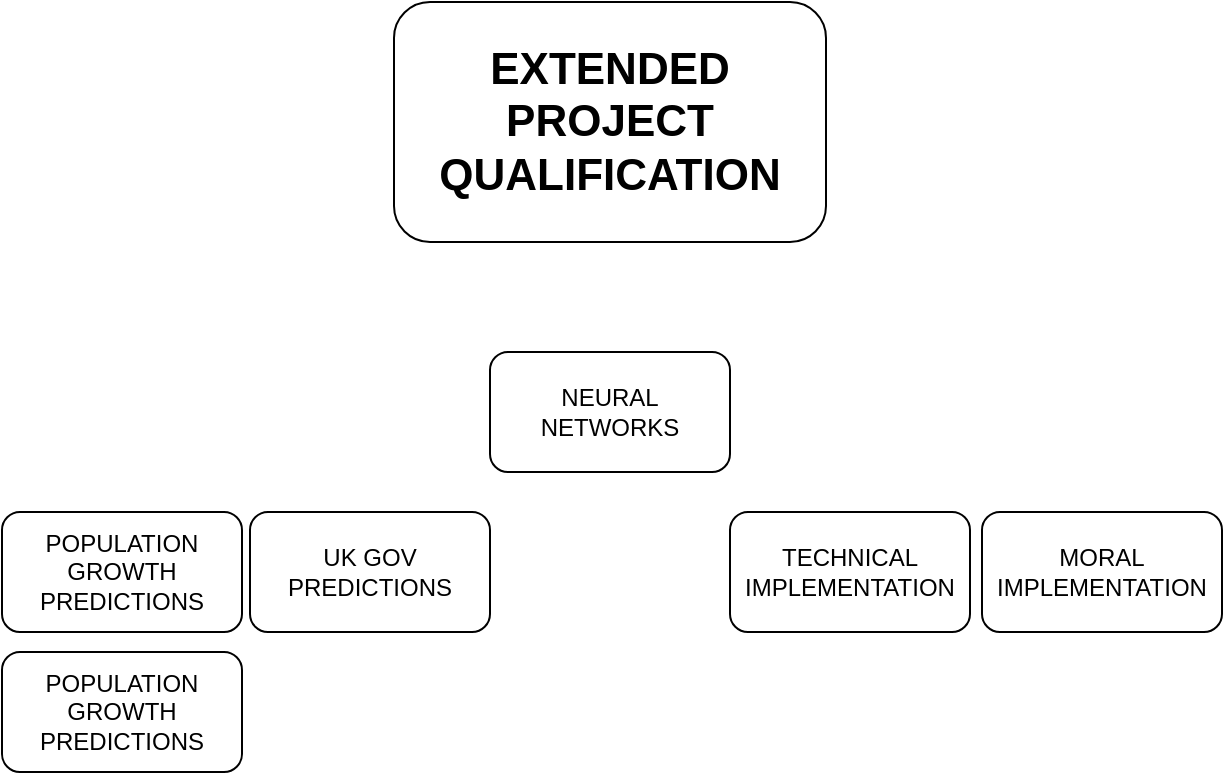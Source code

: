 <mxfile version="21.7.2" type="github">
  <diagram name="Page-1" id="KkLyy3YzrvQTF0h3_l7L">
    <mxGraphModel dx="1379" dy="756" grid="1" gridSize="10" guides="1" tooltips="1" connect="1" arrows="1" fold="1" page="1" pageScale="1" pageWidth="827" pageHeight="1169" math="0" shadow="0">
      <root>
        <mxCell id="0" />
        <mxCell id="1" parent="0" />
        <mxCell id="ceOGNEIKc2-nJIpJ0mOi-1" value="&lt;b&gt;&lt;font style=&quot;font-size: 22px;&quot;&gt;EXTENDED PROJECT QUALIFICATION&lt;/font&gt;&lt;/b&gt;" style="rounded=1;whiteSpace=wrap;html=1;" vertex="1" parent="1">
          <mxGeometry x="306" y="525" width="216" height="120" as="geometry" />
        </mxCell>
        <mxCell id="ceOGNEIKc2-nJIpJ0mOi-2" value="NEURAL NETWORKS" style="rounded=1;whiteSpace=wrap;html=1;" vertex="1" parent="1">
          <mxGeometry x="354" y="700" width="120" height="60" as="geometry" />
        </mxCell>
        <mxCell id="ceOGNEIKc2-nJIpJ0mOi-3" value="UK GOV PREDICTIONS" style="rounded=1;whiteSpace=wrap;html=1;" vertex="1" parent="1">
          <mxGeometry x="234" y="780" width="120" height="60" as="geometry" />
        </mxCell>
        <mxCell id="ceOGNEIKc2-nJIpJ0mOi-4" value="TECHNICAL IMPLEMENTATION" style="rounded=1;whiteSpace=wrap;html=1;" vertex="1" parent="1">
          <mxGeometry x="474" y="780" width="120" height="60" as="geometry" />
        </mxCell>
        <mxCell id="ceOGNEIKc2-nJIpJ0mOi-5" value="MORAL IMPLEMENTATION" style="rounded=1;whiteSpace=wrap;html=1;" vertex="1" parent="1">
          <mxGeometry x="600" y="780" width="120" height="60" as="geometry" />
        </mxCell>
        <mxCell id="ceOGNEIKc2-nJIpJ0mOi-6" value="POPULATION GROWTH PREDICTIONS" style="rounded=1;whiteSpace=wrap;html=1;" vertex="1" parent="1">
          <mxGeometry x="110" y="780" width="120" height="60" as="geometry" />
        </mxCell>
        <mxCell id="ceOGNEIKc2-nJIpJ0mOi-7" value="POPULATION GROWTH PREDICTIONS" style="rounded=1;whiteSpace=wrap;html=1;" vertex="1" parent="1">
          <mxGeometry x="110" y="850" width="120" height="60" as="geometry" />
        </mxCell>
      </root>
    </mxGraphModel>
  </diagram>
</mxfile>
